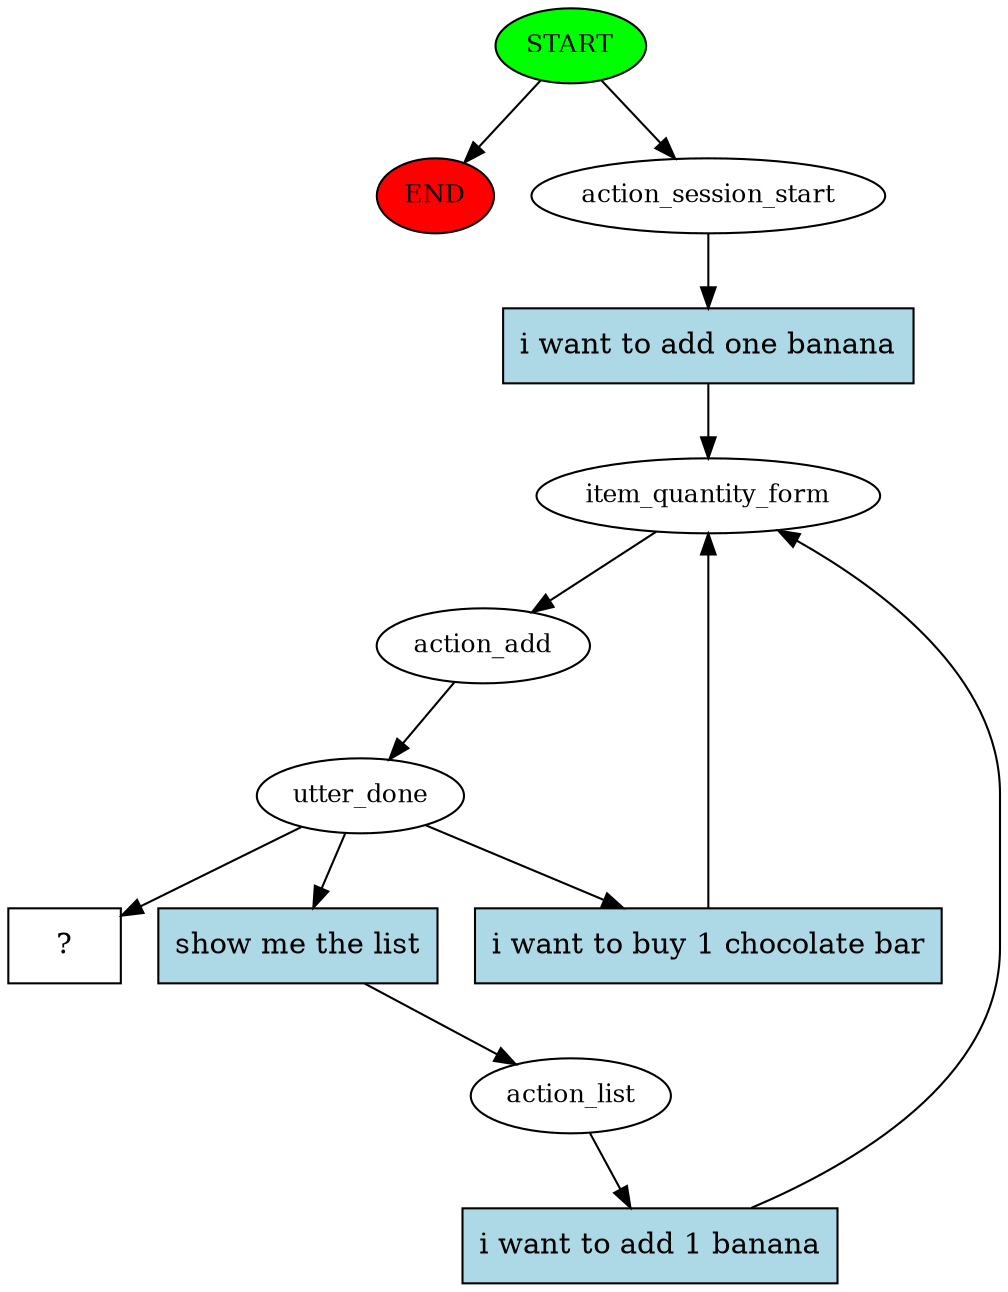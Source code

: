 digraph  {
0 [class="start active", fillcolor=green, fontsize=12, label=START, style=filled];
"-1" [class=end, fillcolor=red, fontsize=12, label=END, style=filled];
1 [class=active, fontsize=12, label=action_session_start];
2 [class=active, fontsize=12, label=item_quantity_form];
3 [class=active, fontsize=12, label=action_add];
4 [class=active, fontsize=12, label=utter_done];
8 [class=active, fontsize=12, label=action_list];
15 [class="intent dashed active", label="  ?  ", shape=rect];
16 [class="intent active", fillcolor=lightblue, label="i want to add one banana", shape=rect, style=filled];
17 [class="intent active", fillcolor=lightblue, label="i want to buy 1 chocolate bar", shape=rect, style=filled];
18 [class="intent active", fillcolor=lightblue, label="show me the list", shape=rect, style=filled];
19 [class="intent active", fillcolor=lightblue, label="i want to add 1 banana", shape=rect, style=filled];
0 -> "-1"  [class="", key=NONE, label=""];
0 -> 1  [class=active, key=NONE, label=""];
1 -> 16  [class=active, key=0];
2 -> 3  [class=active, key=NONE, label=""];
3 -> 4  [class=active, key=NONE, label=""];
4 -> 15  [class=active, key=NONE, label=""];
4 -> 17  [class=active, key=0];
4 -> 18  [class=active, key=0];
8 -> 19  [class=active, key=0];
16 -> 2  [class=active, key=0];
17 -> 2  [class=active, key=0];
18 -> 8  [class=active, key=0];
19 -> 2  [class=active, key=0];
}
